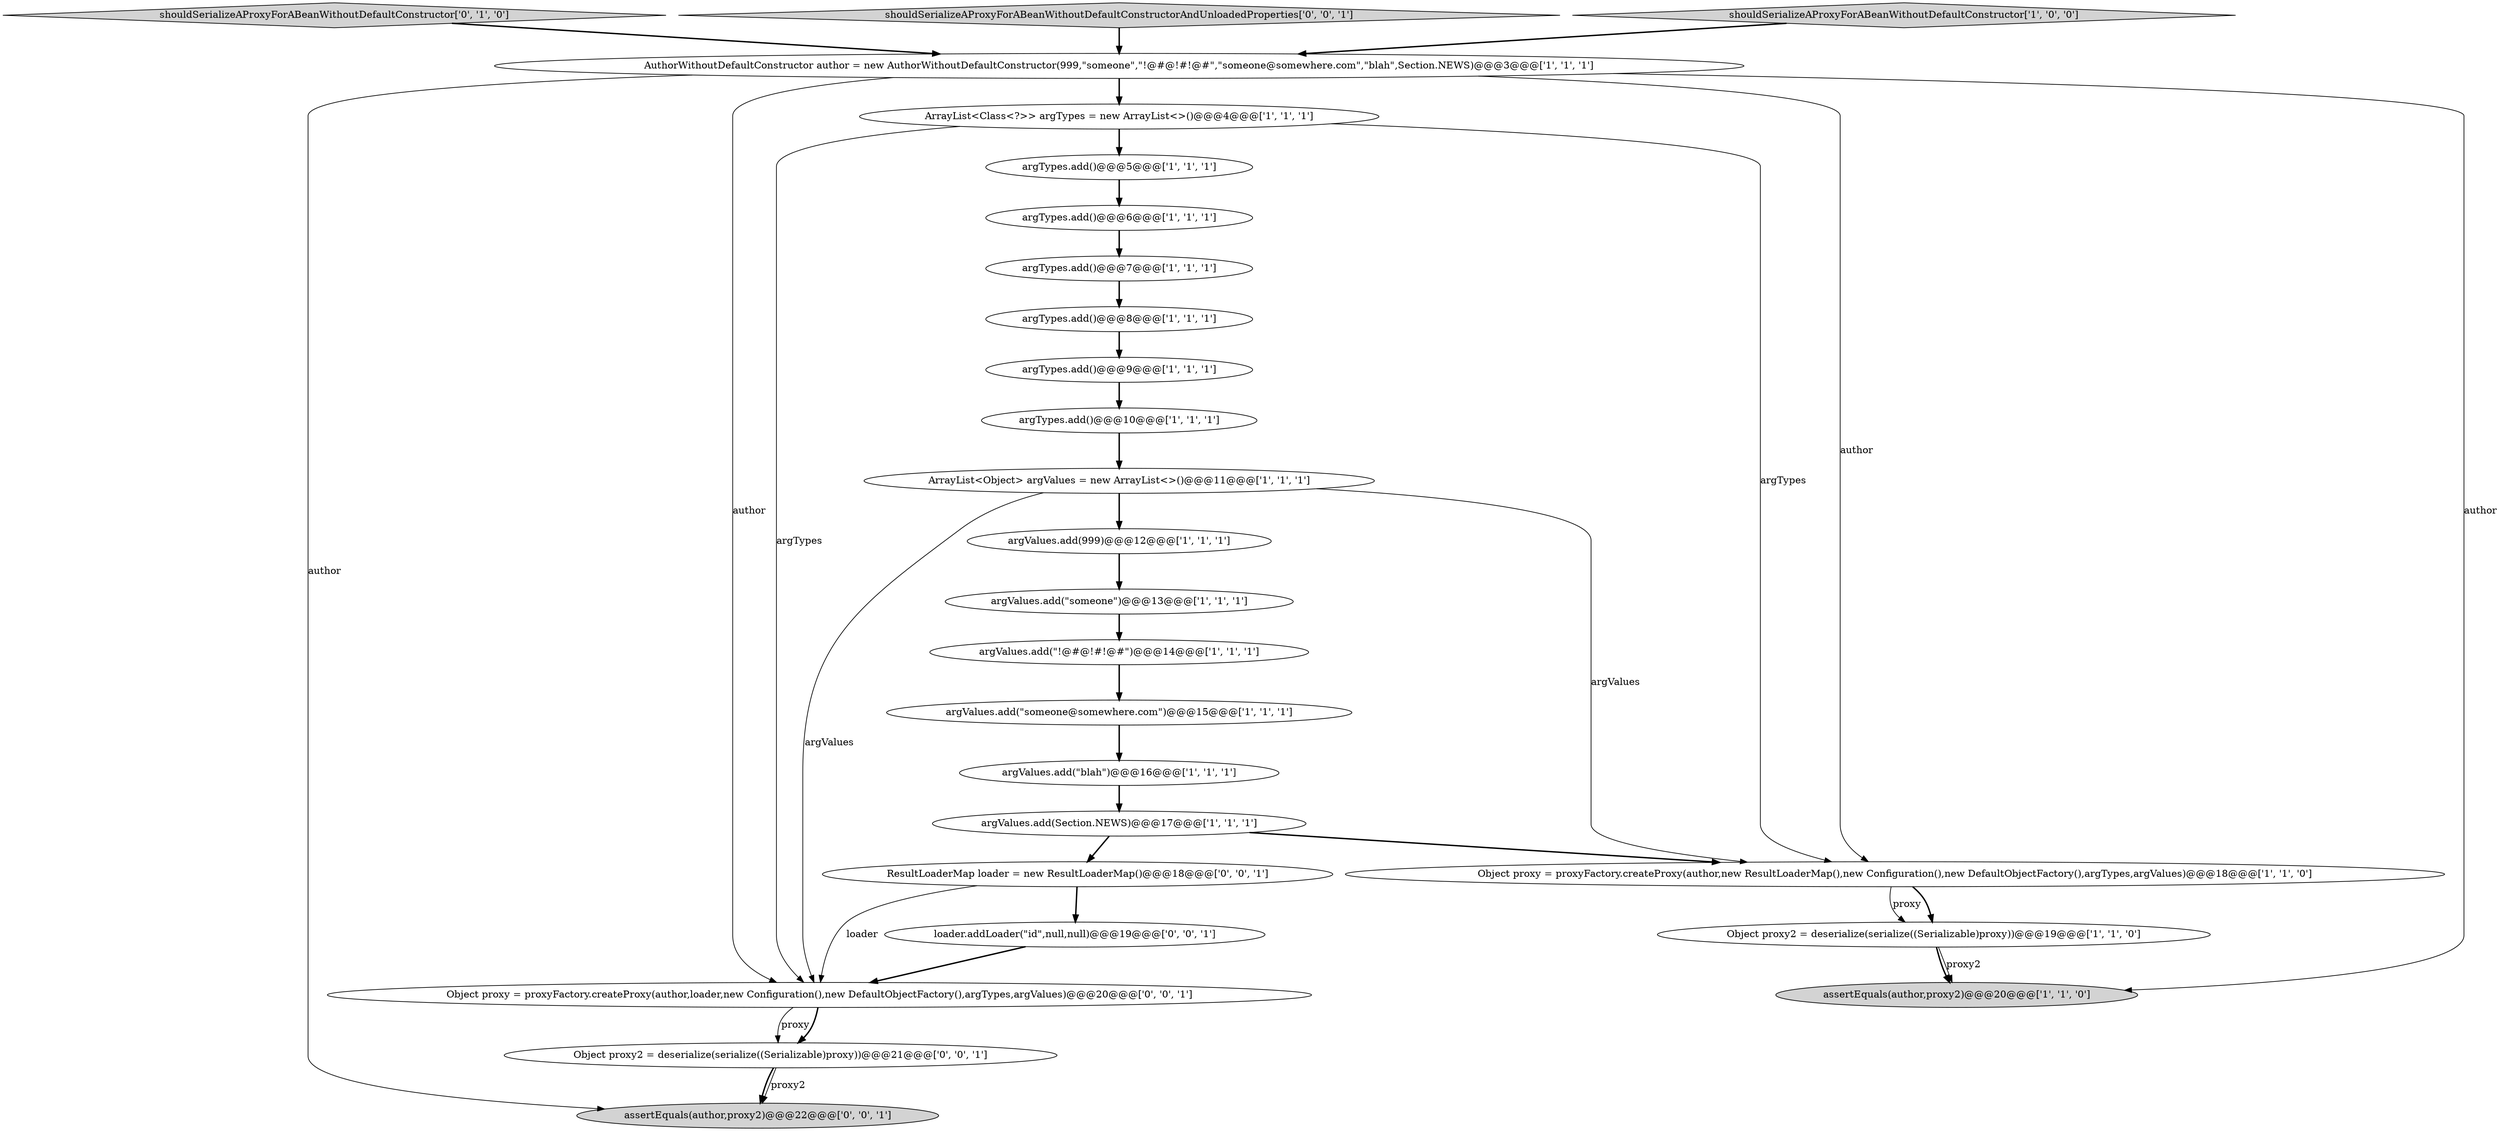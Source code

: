 digraph {
21 [style = filled, label = "assertEquals(author,proxy2)@@@22@@@['0', '0', '1']", fillcolor = lightgray, shape = ellipse image = "AAA0AAABBB3BBB"];
12 [style = filled, label = "argTypes.add()@@@5@@@['1', '1', '1']", fillcolor = white, shape = ellipse image = "AAA0AAABBB1BBB"];
25 [style = filled, label = "ResultLoaderMap loader = new ResultLoaderMap()@@@18@@@['0', '0', '1']", fillcolor = white, shape = ellipse image = "AAA0AAABBB3BBB"];
17 [style = filled, label = "argTypes.add()@@@9@@@['1', '1', '1']", fillcolor = white, shape = ellipse image = "AAA0AAABBB1BBB"];
9 [style = filled, label = "AuthorWithoutDefaultConstructor author = new AuthorWithoutDefaultConstructor(999,\"someone\",\"!@#@!#!@#\",\"someone@somewhere.com\",\"blah\",Section.NEWS)@@@3@@@['1', '1', '1']", fillcolor = white, shape = ellipse image = "AAA0AAABBB1BBB"];
20 [style = filled, label = "Object proxy2 = deserialize(serialize((Serializable)proxy))@@@21@@@['0', '0', '1']", fillcolor = white, shape = ellipse image = "AAA0AAABBB3BBB"];
18 [style = filled, label = "ArrayList<Object> argValues = new ArrayList<>()@@@11@@@['1', '1', '1']", fillcolor = white, shape = ellipse image = "AAA0AAABBB1BBB"];
16 [style = filled, label = "ArrayList<Class<?>> argTypes = new ArrayList<>()@@@4@@@['1', '1', '1']", fillcolor = white, shape = ellipse image = "AAA0AAABBB1BBB"];
4 [style = filled, label = "Object proxy = proxyFactory.createProxy(author,new ResultLoaderMap(),new Configuration(),new DefaultObjectFactory(),argTypes,argValues)@@@18@@@['1', '1', '0']", fillcolor = white, shape = ellipse image = "AAA0AAABBB1BBB"];
3 [style = filled, label = "argValues.add(\"someone\")@@@13@@@['1', '1', '1']", fillcolor = white, shape = ellipse image = "AAA0AAABBB1BBB"];
6 [style = filled, label = "assertEquals(author,proxy2)@@@20@@@['1', '1', '0']", fillcolor = lightgray, shape = ellipse image = "AAA0AAABBB1BBB"];
13 [style = filled, label = "argValues.add(\"blah\")@@@16@@@['1', '1', '1']", fillcolor = white, shape = ellipse image = "AAA0AAABBB1BBB"];
23 [style = filled, label = "loader.addLoader(\"id\",null,null)@@@19@@@['0', '0', '1']", fillcolor = white, shape = ellipse image = "AAA0AAABBB3BBB"];
19 [style = filled, label = "shouldSerializeAProxyForABeanWithoutDefaultConstructor['0', '1', '0']", fillcolor = lightgray, shape = diamond image = "AAA0AAABBB2BBB"];
10 [style = filled, label = "argTypes.add()@@@7@@@['1', '1', '1']", fillcolor = white, shape = ellipse image = "AAA0AAABBB1BBB"];
1 [style = filled, label = "Object proxy2 = deserialize(serialize((Serializable)proxy))@@@19@@@['1', '1', '0']", fillcolor = white, shape = ellipse image = "AAA0AAABBB1BBB"];
15 [style = filled, label = "argValues.add(Section.NEWS)@@@17@@@['1', '1', '1']", fillcolor = white, shape = ellipse image = "AAA0AAABBB1BBB"];
22 [style = filled, label = "Object proxy = proxyFactory.createProxy(author,loader,new Configuration(),new DefaultObjectFactory(),argTypes,argValues)@@@20@@@['0', '0', '1']", fillcolor = white, shape = ellipse image = "AAA0AAABBB3BBB"];
0 [style = filled, label = "argValues.add(999)@@@12@@@['1', '1', '1']", fillcolor = white, shape = ellipse image = "AAA0AAABBB1BBB"];
2 [style = filled, label = "argTypes.add()@@@6@@@['1', '1', '1']", fillcolor = white, shape = ellipse image = "AAA0AAABBB1BBB"];
11 [style = filled, label = "argTypes.add()@@@10@@@['1', '1', '1']", fillcolor = white, shape = ellipse image = "AAA0AAABBB1BBB"];
24 [style = filled, label = "shouldSerializeAProxyForABeanWithoutDefaultConstructorAndUnloadedProperties['0', '0', '1']", fillcolor = lightgray, shape = diamond image = "AAA0AAABBB3BBB"];
7 [style = filled, label = "argValues.add(\"!@#@!#!@#\")@@@14@@@['1', '1', '1']", fillcolor = white, shape = ellipse image = "AAA0AAABBB1BBB"];
8 [style = filled, label = "argValues.add(\"someone@somewhere.com\")@@@15@@@['1', '1', '1']", fillcolor = white, shape = ellipse image = "AAA0AAABBB1BBB"];
5 [style = filled, label = "argTypes.add()@@@8@@@['1', '1', '1']", fillcolor = white, shape = ellipse image = "AAA0AAABBB1BBB"];
14 [style = filled, label = "shouldSerializeAProxyForABeanWithoutDefaultConstructor['1', '0', '0']", fillcolor = lightgray, shape = diamond image = "AAA0AAABBB1BBB"];
0->3 [style = bold, label=""];
9->4 [style = solid, label="author"];
22->20 [style = solid, label="proxy"];
16->4 [style = solid, label="argTypes"];
15->25 [style = bold, label=""];
25->23 [style = bold, label=""];
9->21 [style = solid, label="author"];
20->21 [style = solid, label="proxy2"];
18->4 [style = solid, label="argValues"];
2->10 [style = bold, label=""];
5->17 [style = bold, label=""];
7->8 [style = bold, label=""];
16->22 [style = solid, label="argTypes"];
9->16 [style = bold, label=""];
11->18 [style = bold, label=""];
20->21 [style = bold, label=""];
12->2 [style = bold, label=""];
1->6 [style = bold, label=""];
23->22 [style = bold, label=""];
10->5 [style = bold, label=""];
1->6 [style = solid, label="proxy2"];
18->22 [style = solid, label="argValues"];
22->20 [style = bold, label=""];
3->7 [style = bold, label=""];
19->9 [style = bold, label=""];
15->4 [style = bold, label=""];
9->22 [style = solid, label="author"];
9->6 [style = solid, label="author"];
14->9 [style = bold, label=""];
4->1 [style = bold, label=""];
13->15 [style = bold, label=""];
4->1 [style = solid, label="proxy"];
16->12 [style = bold, label=""];
25->22 [style = solid, label="loader"];
18->0 [style = bold, label=""];
24->9 [style = bold, label=""];
8->13 [style = bold, label=""];
17->11 [style = bold, label=""];
}

